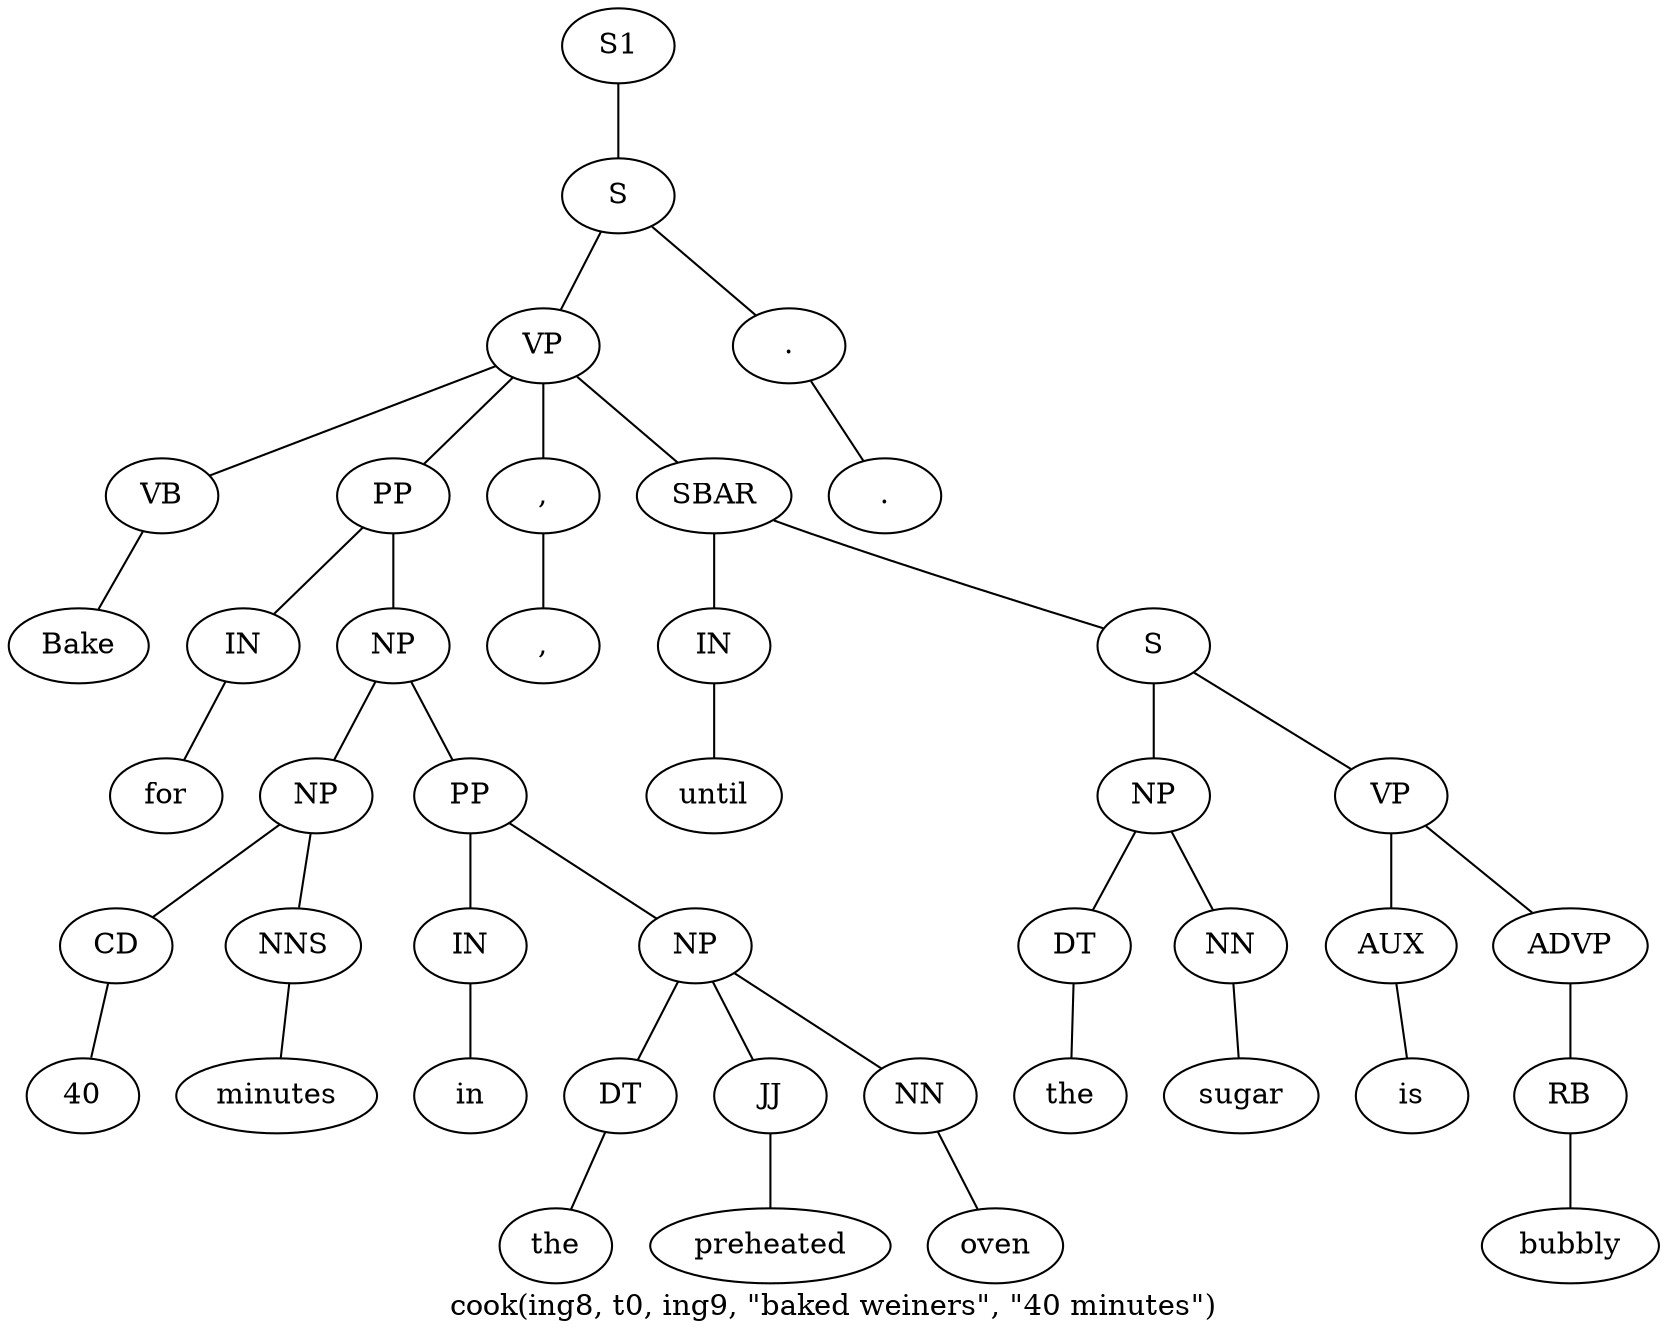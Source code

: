 graph SyntaxGraph {
	label = "cook(ing8, t0, ing9, \"baked weiners\", \"40 minutes\")";
	Node0 [label="S1"];
	Node1 [label="S"];
	Node2 [label="VP"];
	Node3 [label="VB"];
	Node4 [label="Bake"];
	Node5 [label="PP"];
	Node6 [label="IN"];
	Node7 [label="for"];
	Node8 [label="NP"];
	Node9 [label="NP"];
	Node10 [label="CD"];
	Node11 [label="40"];
	Node12 [label="NNS"];
	Node13 [label="minutes"];
	Node14 [label="PP"];
	Node15 [label="IN"];
	Node16 [label="in"];
	Node17 [label="NP"];
	Node18 [label="DT"];
	Node19 [label="the"];
	Node20 [label="JJ"];
	Node21 [label="preheated"];
	Node22 [label="NN"];
	Node23 [label="oven"];
	Node24 [label=","];
	Node25 [label=","];
	Node26 [label="SBAR"];
	Node27 [label="IN"];
	Node28 [label="until"];
	Node29 [label="S"];
	Node30 [label="NP"];
	Node31 [label="DT"];
	Node32 [label="the"];
	Node33 [label="NN"];
	Node34 [label="sugar"];
	Node35 [label="VP"];
	Node36 [label="AUX"];
	Node37 [label="is"];
	Node38 [label="ADVP"];
	Node39 [label="RB"];
	Node40 [label="bubbly"];
	Node41 [label="."];
	Node42 [label="."];

	Node0 -- Node1;
	Node1 -- Node2;
	Node1 -- Node41;
	Node2 -- Node3;
	Node2 -- Node5;
	Node2 -- Node24;
	Node2 -- Node26;
	Node3 -- Node4;
	Node5 -- Node6;
	Node5 -- Node8;
	Node6 -- Node7;
	Node8 -- Node9;
	Node8 -- Node14;
	Node9 -- Node10;
	Node9 -- Node12;
	Node10 -- Node11;
	Node12 -- Node13;
	Node14 -- Node15;
	Node14 -- Node17;
	Node15 -- Node16;
	Node17 -- Node18;
	Node17 -- Node20;
	Node17 -- Node22;
	Node18 -- Node19;
	Node20 -- Node21;
	Node22 -- Node23;
	Node24 -- Node25;
	Node26 -- Node27;
	Node26 -- Node29;
	Node27 -- Node28;
	Node29 -- Node30;
	Node29 -- Node35;
	Node30 -- Node31;
	Node30 -- Node33;
	Node31 -- Node32;
	Node33 -- Node34;
	Node35 -- Node36;
	Node35 -- Node38;
	Node36 -- Node37;
	Node38 -- Node39;
	Node39 -- Node40;
	Node41 -- Node42;
}